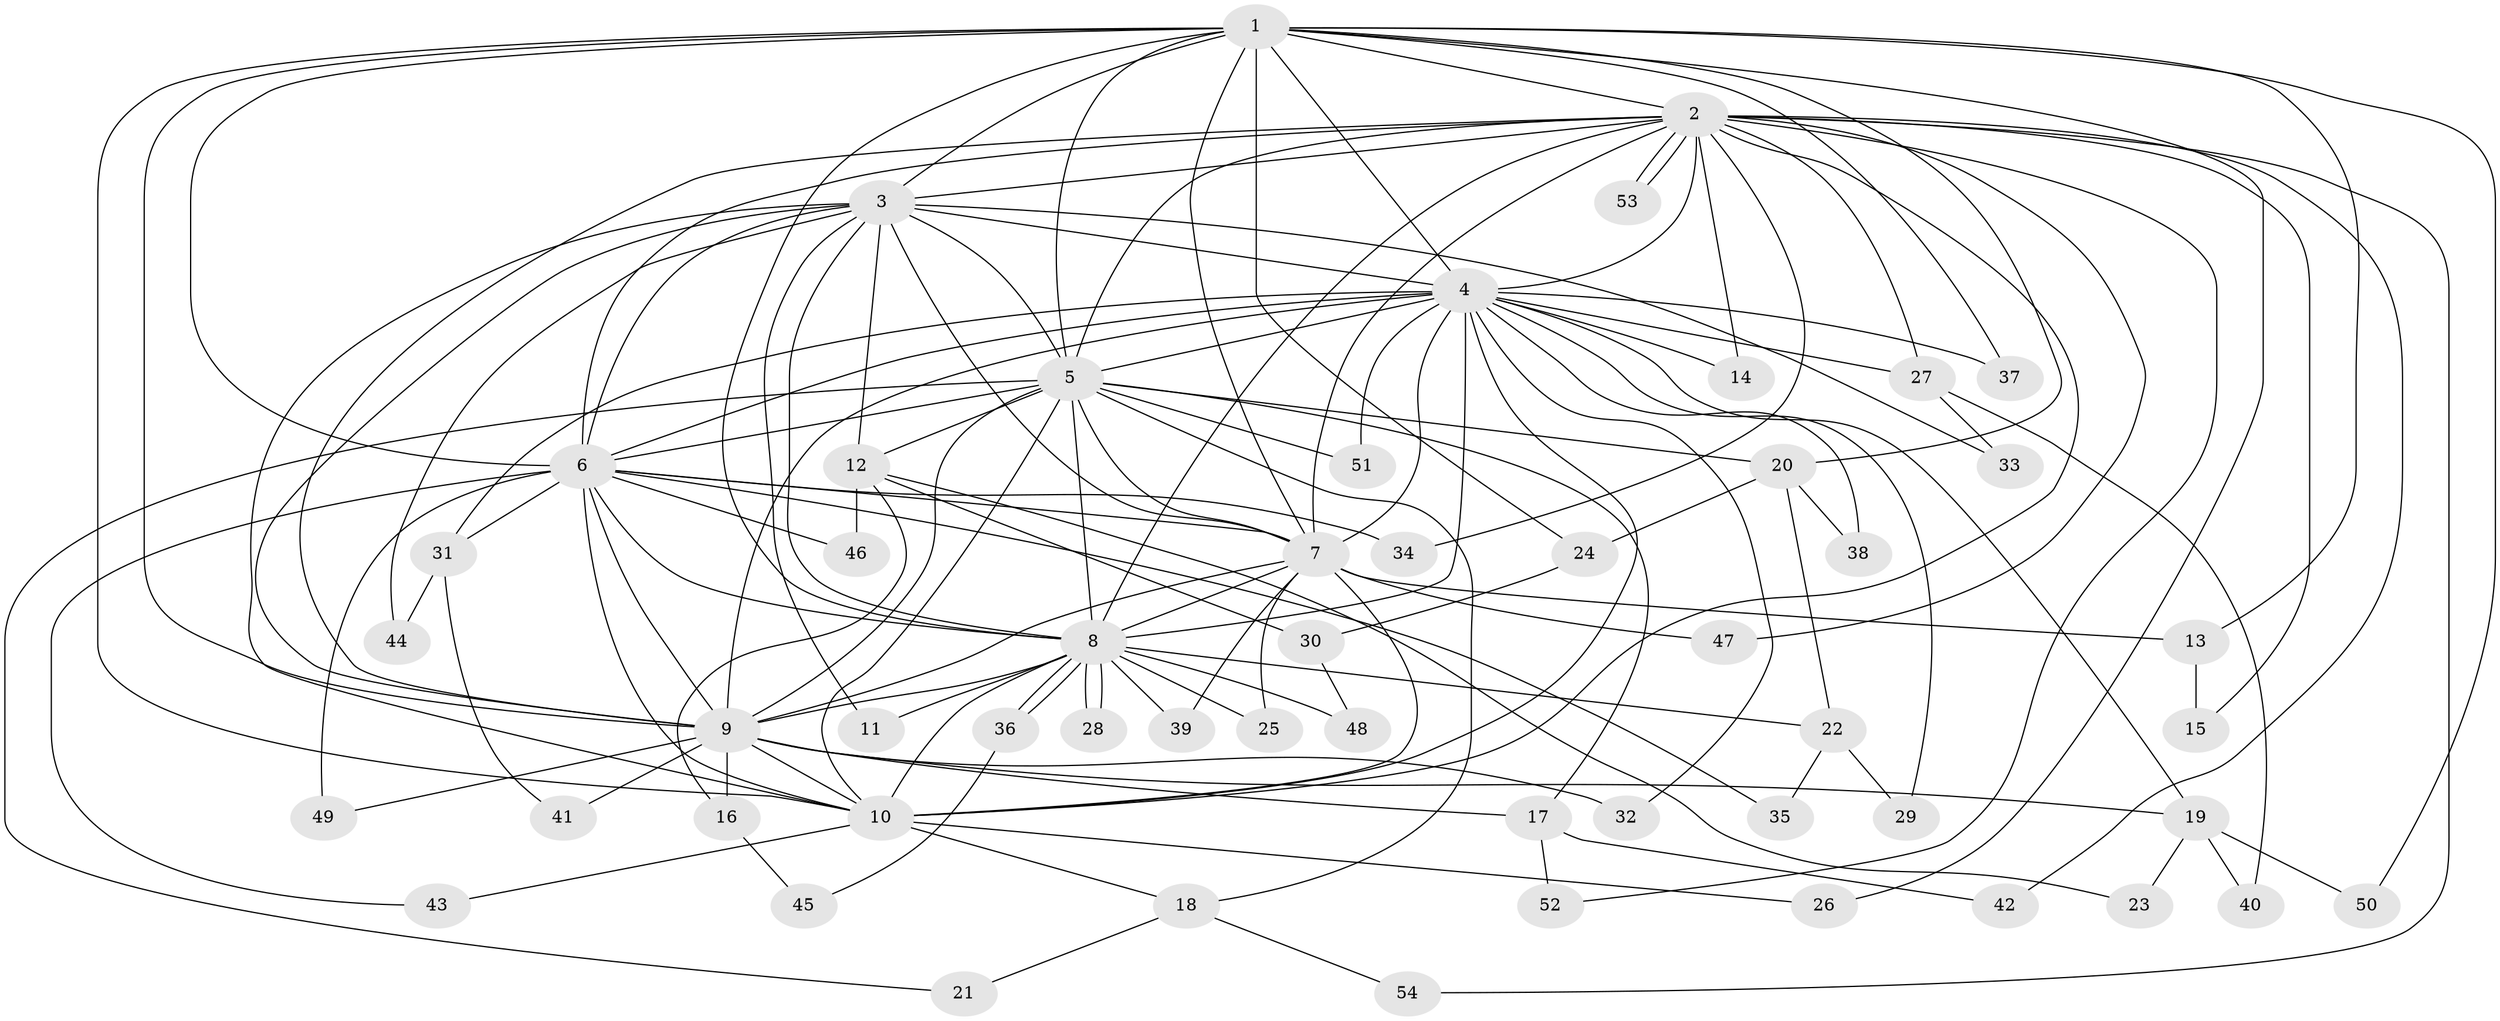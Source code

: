 // coarse degree distribution, {11: 0.02702702702702703, 16: 0.02702702702702703, 10: 0.02702702702702703, 14: 0.02702702702702703, 12: 0.02702702702702703, 13: 0.02702702702702703, 17: 0.02702702702702703, 15: 0.02702702702702703, 6: 0.02702702702702703, 3: 0.10810810810810811, 4: 0.10810810810810811, 2: 0.4864864864864865, 5: 0.05405405405405406}
// Generated by graph-tools (version 1.1) at 2025/51/02/27/25 19:51:41]
// undirected, 54 vertices, 133 edges
graph export_dot {
graph [start="1"]
  node [color=gray90,style=filled];
  1;
  2;
  3;
  4;
  5;
  6;
  7;
  8;
  9;
  10;
  11;
  12;
  13;
  14;
  15;
  16;
  17;
  18;
  19;
  20;
  21;
  22;
  23;
  24;
  25;
  26;
  27;
  28;
  29;
  30;
  31;
  32;
  33;
  34;
  35;
  36;
  37;
  38;
  39;
  40;
  41;
  42;
  43;
  44;
  45;
  46;
  47;
  48;
  49;
  50;
  51;
  52;
  53;
  54;
  1 -- 2;
  1 -- 3;
  1 -- 4;
  1 -- 5;
  1 -- 6;
  1 -- 7;
  1 -- 8;
  1 -- 9;
  1 -- 10;
  1 -- 13;
  1 -- 20;
  1 -- 24;
  1 -- 26;
  1 -- 37;
  1 -- 50;
  2 -- 3;
  2 -- 4;
  2 -- 5;
  2 -- 6;
  2 -- 7;
  2 -- 8;
  2 -- 9;
  2 -- 10;
  2 -- 14;
  2 -- 15;
  2 -- 27;
  2 -- 34;
  2 -- 42;
  2 -- 47;
  2 -- 52;
  2 -- 53;
  2 -- 53;
  2 -- 54;
  3 -- 4;
  3 -- 5;
  3 -- 6;
  3 -- 7;
  3 -- 8;
  3 -- 9;
  3 -- 10;
  3 -- 11;
  3 -- 12;
  3 -- 33;
  3 -- 44;
  4 -- 5;
  4 -- 6;
  4 -- 7;
  4 -- 8;
  4 -- 9;
  4 -- 10;
  4 -- 14;
  4 -- 19;
  4 -- 27;
  4 -- 29;
  4 -- 31;
  4 -- 32;
  4 -- 37;
  4 -- 38;
  4 -- 51;
  5 -- 6;
  5 -- 7;
  5 -- 8;
  5 -- 9;
  5 -- 10;
  5 -- 12;
  5 -- 17;
  5 -- 18;
  5 -- 20;
  5 -- 21;
  5 -- 51;
  6 -- 7;
  6 -- 8;
  6 -- 9;
  6 -- 10;
  6 -- 31;
  6 -- 34;
  6 -- 35;
  6 -- 43;
  6 -- 46;
  6 -- 49;
  7 -- 8;
  7 -- 9;
  7 -- 10;
  7 -- 13;
  7 -- 25;
  7 -- 39;
  7 -- 47;
  8 -- 9;
  8 -- 10;
  8 -- 11;
  8 -- 22;
  8 -- 25;
  8 -- 28;
  8 -- 28;
  8 -- 36;
  8 -- 36;
  8 -- 39;
  8 -- 48;
  9 -- 10;
  9 -- 16;
  9 -- 17;
  9 -- 19;
  9 -- 32;
  9 -- 41;
  9 -- 49;
  10 -- 18;
  10 -- 26;
  10 -- 43;
  12 -- 16;
  12 -- 23;
  12 -- 30;
  12 -- 46;
  13 -- 15;
  16 -- 45;
  17 -- 42;
  17 -- 52;
  18 -- 21;
  18 -- 54;
  19 -- 23;
  19 -- 40;
  19 -- 50;
  20 -- 22;
  20 -- 24;
  20 -- 38;
  22 -- 29;
  22 -- 35;
  24 -- 30;
  27 -- 33;
  27 -- 40;
  30 -- 48;
  31 -- 41;
  31 -- 44;
  36 -- 45;
}
